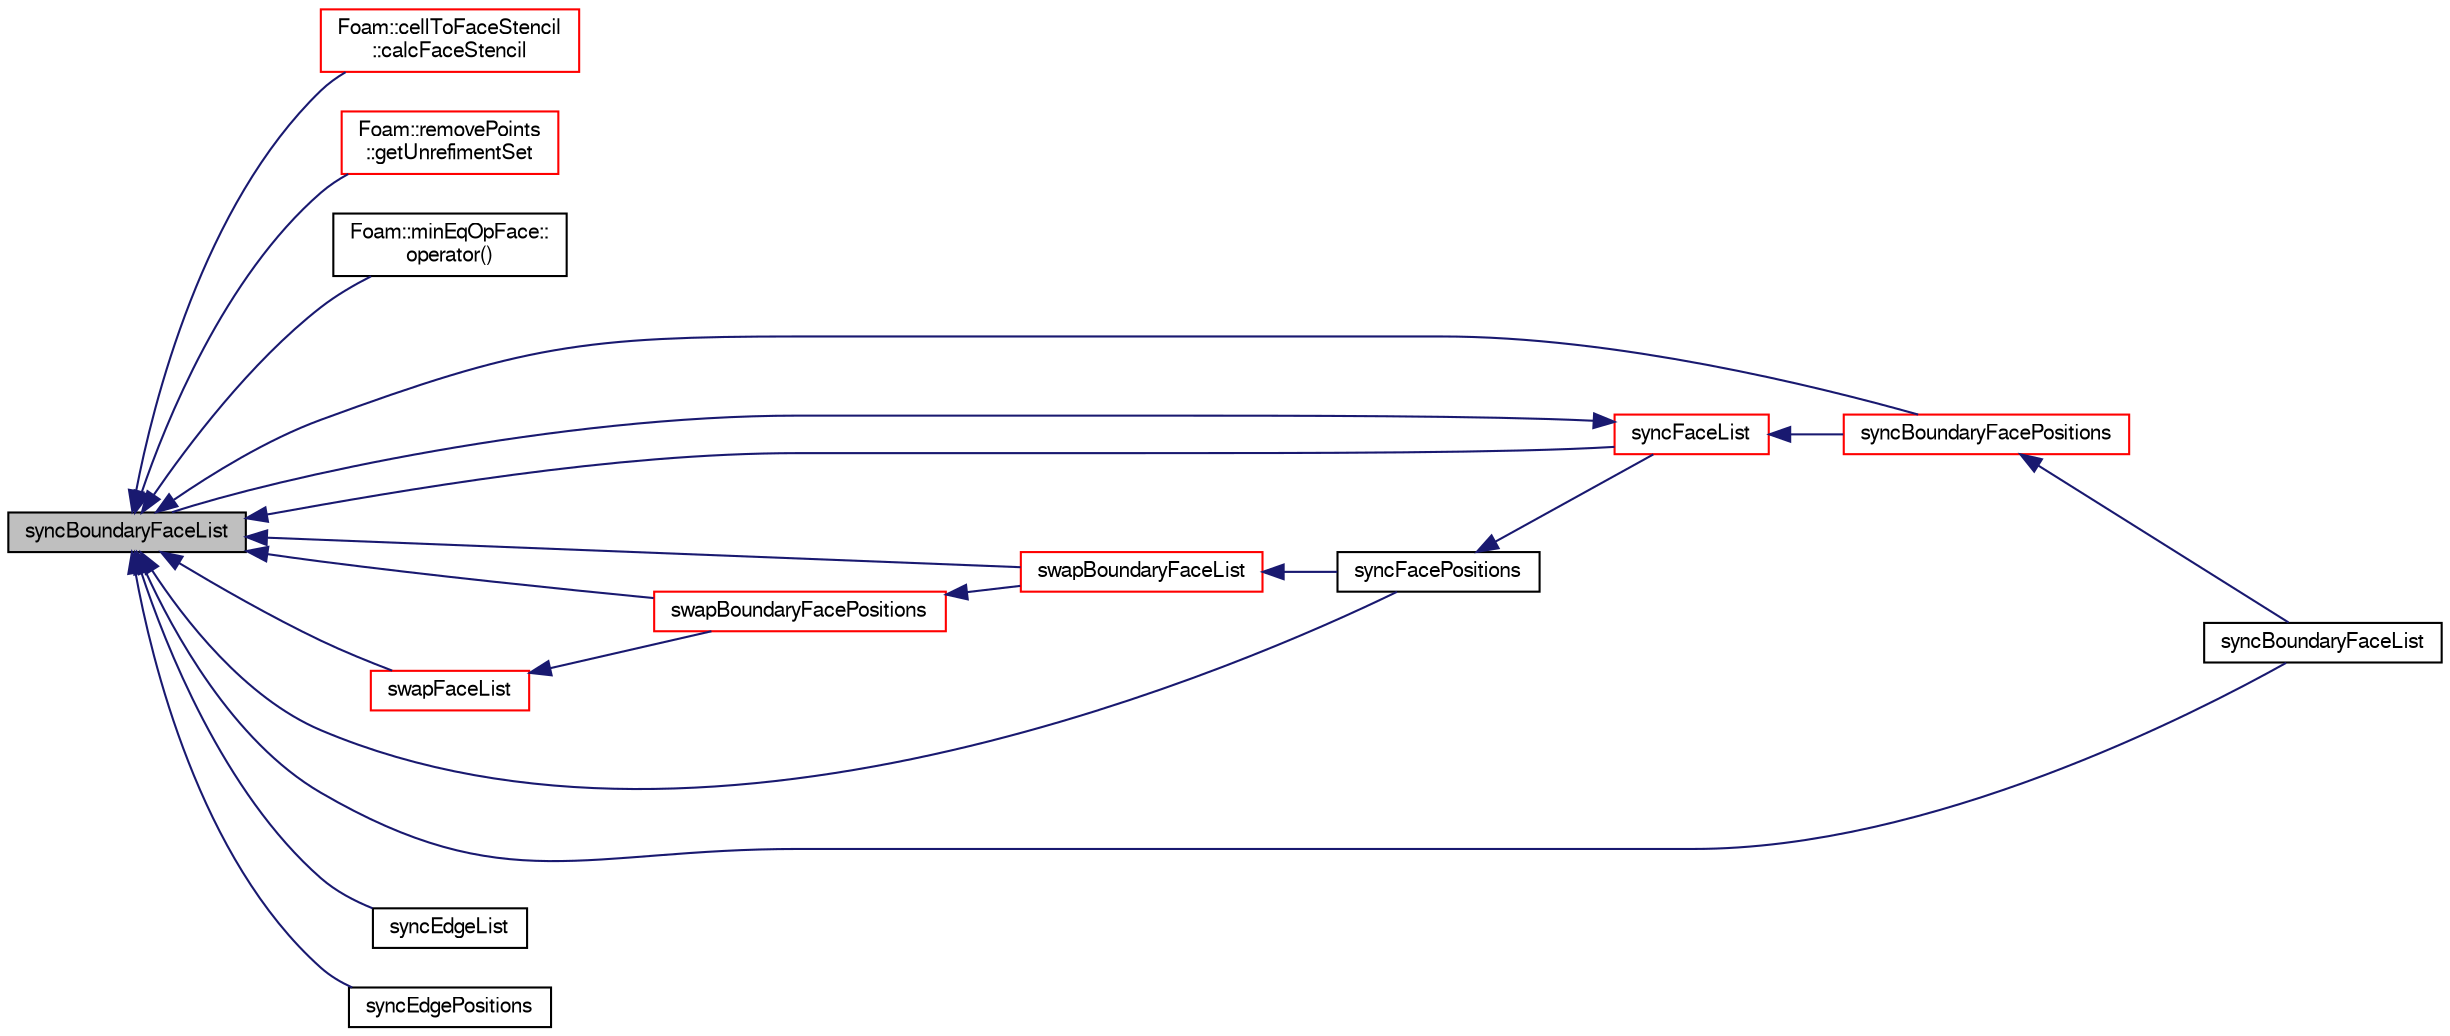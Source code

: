 digraph "syncBoundaryFaceList"
{
  bgcolor="transparent";
  edge [fontname="FreeSans",fontsize="10",labelfontname="FreeSans",labelfontsize="10"];
  node [fontname="FreeSans",fontsize="10",shape=record];
  rankdir="LR";
  Node2434 [label="syncBoundaryFaceList",height=0.2,width=0.4,color="black", fillcolor="grey75", style="filled", fontcolor="black"];
  Node2434 -> Node2435 [dir="back",color="midnightblue",fontsize="10",style="solid",fontname="FreeSans"];
  Node2435 [label="Foam::cellToFaceStencil\l::calcFaceStencil",height=0.2,width=0.4,color="red",URL="$a22686.html#a75899a6e0677e40388327173f197eb45",tooltip="Collect cell neighbours into extended stencil. "];
  Node2434 -> Node2442 [dir="back",color="midnightblue",fontsize="10",style="solid",fontname="FreeSans"];
  Node2442 [label="Foam::removePoints\l::getUnrefimentSet",height=0.2,width=0.4,color="red",URL="$a21722.html#afdfc17d52782dd8fc76db118ce9c74e0",tooltip="Given set of faces to restore calculates a consistent set of. "];
  Node2434 -> Node2448 [dir="back",color="midnightblue",fontsize="10",style="solid",fontname="FreeSans"];
  Node2448 [label="Foam::minEqOpFace::\loperator()",height=0.2,width=0.4,color="black",URL="$a25194.html#addccbfe6235f4e2b4483404bc0177a92"];
  Node2434 -> Node2449 [dir="back",color="midnightblue",fontsize="10",style="solid",fontname="FreeSans"];
  Node2449 [label="swapBoundaryFaceList",height=0.2,width=0.4,color="red",URL="$a27502.html#a30e4f2ce2c2399c35f5d674bdb7c07fd",tooltip="Swap coupled boundary face values. "];
  Node2449 -> Node2516 [dir="back",color="midnightblue",fontsize="10",style="solid",fontname="FreeSans"];
  Node2516 [label="syncFacePositions",height=0.2,width=0.4,color="black",URL="$a27502.html#a7ae518045a79b8f299ca4d64db0b96b4",tooltip="Synchronize locations on all mesh faces. "];
  Node2516 -> Node2517 [dir="back",color="midnightblue",fontsize="10",style="solid",fontname="FreeSans"];
  Node2517 [label="syncFaceList",height=0.2,width=0.4,color="red",URL="$a27502.html#abed40ebf1b90b365509600f5e7b004b7",tooltip="Synchronize values on all mesh faces. "];
  Node2517 -> Node2546 [dir="back",color="midnightblue",fontsize="10",style="solid",fontname="FreeSans"];
  Node2546 [label="syncBoundaryFacePositions",height=0.2,width=0.4,color="red",URL="$a27502.html#a6df81b2bf1cb57d5a6ccc1d8d26b711c",tooltip="Synchronize locations on boundary faces only. "];
  Node2546 -> Node2547 [dir="back",color="midnightblue",fontsize="10",style="solid",fontname="FreeSans"];
  Node2547 [label="syncBoundaryFaceList",height=0.2,width=0.4,color="black",URL="$a27502.html#a5fc78125c6b4108250dd617a0fe10111",tooltip="Synchronize values on boundary faces only. "];
  Node2517 -> Node2434 [dir="back",color="midnightblue",fontsize="10",style="solid",fontname="FreeSans"];
  Node2434 -> Node2557 [dir="back",color="midnightblue",fontsize="10",style="solid",fontname="FreeSans"];
  Node2557 [label="swapBoundaryFacePositions",height=0.2,width=0.4,color="red",URL="$a27502.html#aeb004d7a883cc5739401dacfccfae7ec",tooltip="Swap coupled positions. "];
  Node2557 -> Node2449 [dir="back",color="midnightblue",fontsize="10",style="solid",fontname="FreeSans"];
  Node2434 -> Node2553 [dir="back",color="midnightblue",fontsize="10",style="solid",fontname="FreeSans"];
  Node2553 [label="swapFaceList",height=0.2,width=0.4,color="red",URL="$a27502.html#a0a2ccad77335dc7f9439d3933cf109e0",tooltip="Swap coupled face values. "];
  Node2553 -> Node2557 [dir="back",color="midnightblue",fontsize="10",style="solid",fontname="FreeSans"];
  Node2434 -> Node2547 [dir="back",color="midnightblue",fontsize="10",style="solid",fontname="FreeSans"];
  Node2434 -> Node2546 [dir="back",color="midnightblue",fontsize="10",style="solid",fontname="FreeSans"];
  Node2434 -> Node2638 [dir="back",color="midnightblue",fontsize="10",style="solid",fontname="FreeSans"];
  Node2638 [label="syncEdgeList",height=0.2,width=0.4,color="black",URL="$a27502.html#a86e90a506551c4d498997468519bdbb6",tooltip="Synchronize values on selected mesh edges. "];
  Node2434 -> Node2639 [dir="back",color="midnightblue",fontsize="10",style="solid",fontname="FreeSans"];
  Node2639 [label="syncEdgePositions",height=0.2,width=0.4,color="black",URL="$a27502.html#a856208c1a72ee81082bed51edf38e9ea",tooltip="Synchronize locations on selected mesh edges. "];
  Node2434 -> Node2517 [dir="back",color="midnightblue",fontsize="10",style="solid",fontname="FreeSans"];
  Node2434 -> Node2516 [dir="back",color="midnightblue",fontsize="10",style="solid",fontname="FreeSans"];
}
